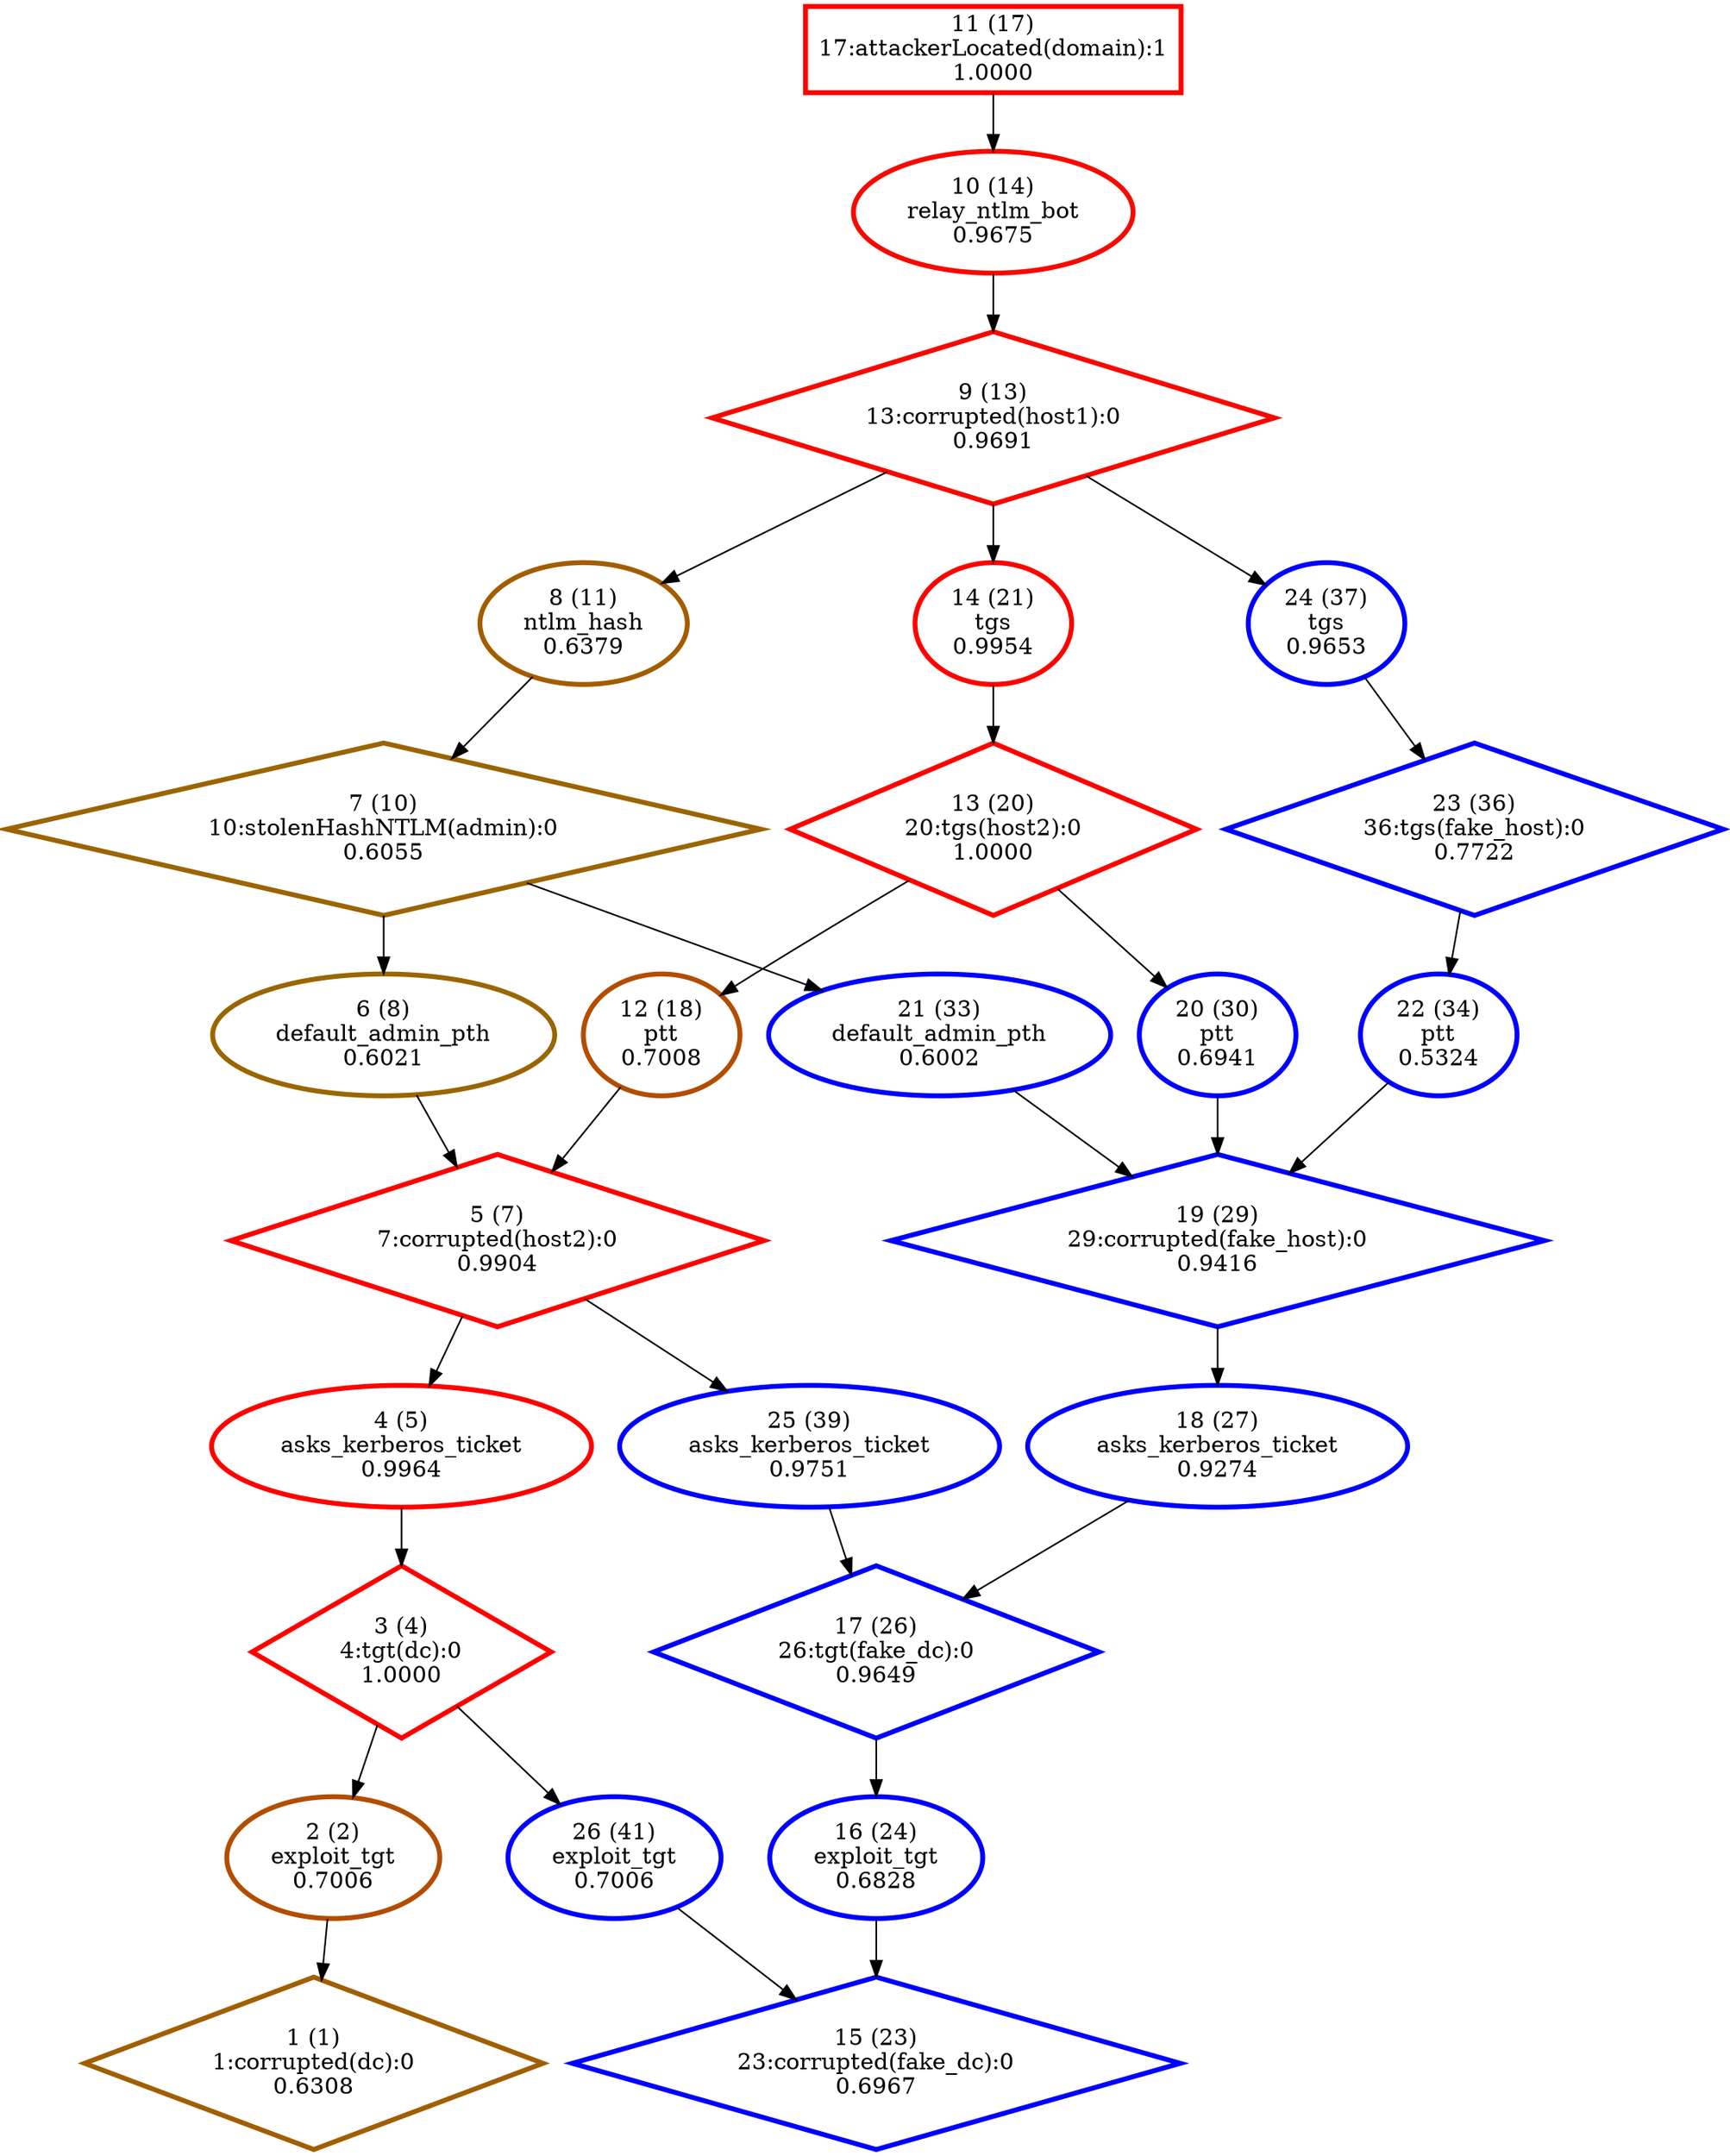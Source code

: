 digraph G {
  1 [label="1 (1)\n1:corrupted(dc):0\n0.6308", color="#A05F00", penwidth=3, shape="diamond"];
  2 [label="2 (2)\nexploit_tgt\n0.7006", color="#B24D00", penwidth=3, shape="ellipse"];
  3 [label="3 (4)\n4:tgt(dc):0\n1.0000", color="#FF0000", penwidth=3, shape="diamond"];
  4 [label="4 (5)\nasks_kerberos_ticket\n0.9964", color="#FE0100", penwidth=3, shape="ellipse"];
  5 [label="5 (7)\n7:corrupted(host2):0\n0.9904", color="#FC0300", penwidth=3, shape="diamond"];
  6 [label="6 (8)\ndefault_admin_pth\n0.6021", color="#996600", penwidth=3, shape="ellipse"];
  7 [label="7 (10)\n10:stolenHashNTLM(admin):0\n0.6055", color="#9A6500", penwidth=3, shape="diamond"];
  8 [label="8 (11)\nntlm_hash\n0.6379", color="#A25D00", penwidth=3, shape="ellipse"];
  9 [label="9 (13)\n13:corrupted(host1):0\n0.9691", color="#F70800", penwidth=3, shape="diamond"];
  10 [label="10 (14)\nrelay_ntlm_bot\n0.9675", color="#F60900", penwidth=3, shape="ellipse"];
  11 [label="11 (17)\n17:attackerLocated(domain):1\n1.0000", color="#FE0100", penwidth=3, shape="box"];
  12 [label="12 (18)\nptt\n0.7008", color="#B24D00", penwidth=3, shape="ellipse"];
  13 [label="13 (20)\n20:tgs(host2):0\n1.0000", color="#FF0000", penwidth=3, shape="diamond"];
  14 [label="14 (21)\ntgs\n0.9954", color="#FD0200", penwidth=3, shape="ellipse"];
  15 [label="15 (23)\n23:corrupted(fake_dc):0\n0.6967", color="blue", penwidth=3, shape="diamond"];
  16 [label="16 (24)\nexploit_tgt\n0.6828", color="blue", penwidth=3, shape="ellipse"];
  17 [label="17 (26)\n26:tgt(fake_dc):0\n0.9649", color="blue", penwidth=3, shape="diamond"];
  18 [label="18 (27)\nasks_kerberos_ticket\n0.9274", color="blue", penwidth=3, shape="ellipse"];
  19 [label="19 (29)\n29:corrupted(fake_host):0\n0.9416", color="blue", penwidth=3, shape="diamond"];
  20 [label="20 (30)\nptt\n0.6941", color="blue", penwidth=3, shape="ellipse"];
  21 [label="21 (33)\ndefault_admin_pth\n0.6002", color="blue", penwidth=3, shape="ellipse"];
  22 [label="22 (34)\nptt\n0.5324", color="blue", penwidth=3, shape="ellipse"];
  23 [label="23 (36)\n36:tgs(fake_host):0\n0.7722", color="blue", penwidth=3, shape="diamond"];
  24 [label="24 (37)\ntgs\n0.9653", color="blue", penwidth=3, shape="ellipse"];
  25 [label="25 (39)\nasks_kerberos_ticket\n0.9751", color="blue", penwidth=3, shape="ellipse"];
  26 [label="26 (41)\nexploit_tgt\n0.7006", color="blue", penwidth=3, shape="ellipse"];
  "11" -> "10";
  "10" -> "9";
  "9" -> "8";
  "9" -> "14";
  "9" -> "24";
  "8" -> "7";
  "7" -> "6";
  "7" -> "21";
  "6" -> "5";
  "5" -> "4";
  "5" -> "25";
  "14" -> "13";
  "13" -> "12";
  "13" -> "20";
  "12" -> "5";
  "4" -> "3";
  "3" -> "2";
  "3" -> "26";
  "2" -> "1";
  "20" -> "19";
  "19" -> "18";
  "21" -> "19";
  "24" -> "23";
  "23" -> "22";
  "22" -> "19";
  "18" -> "17";
  "17" -> "16";
  "25" -> "17";
  "16" -> "15";
  "26" -> "15";
}